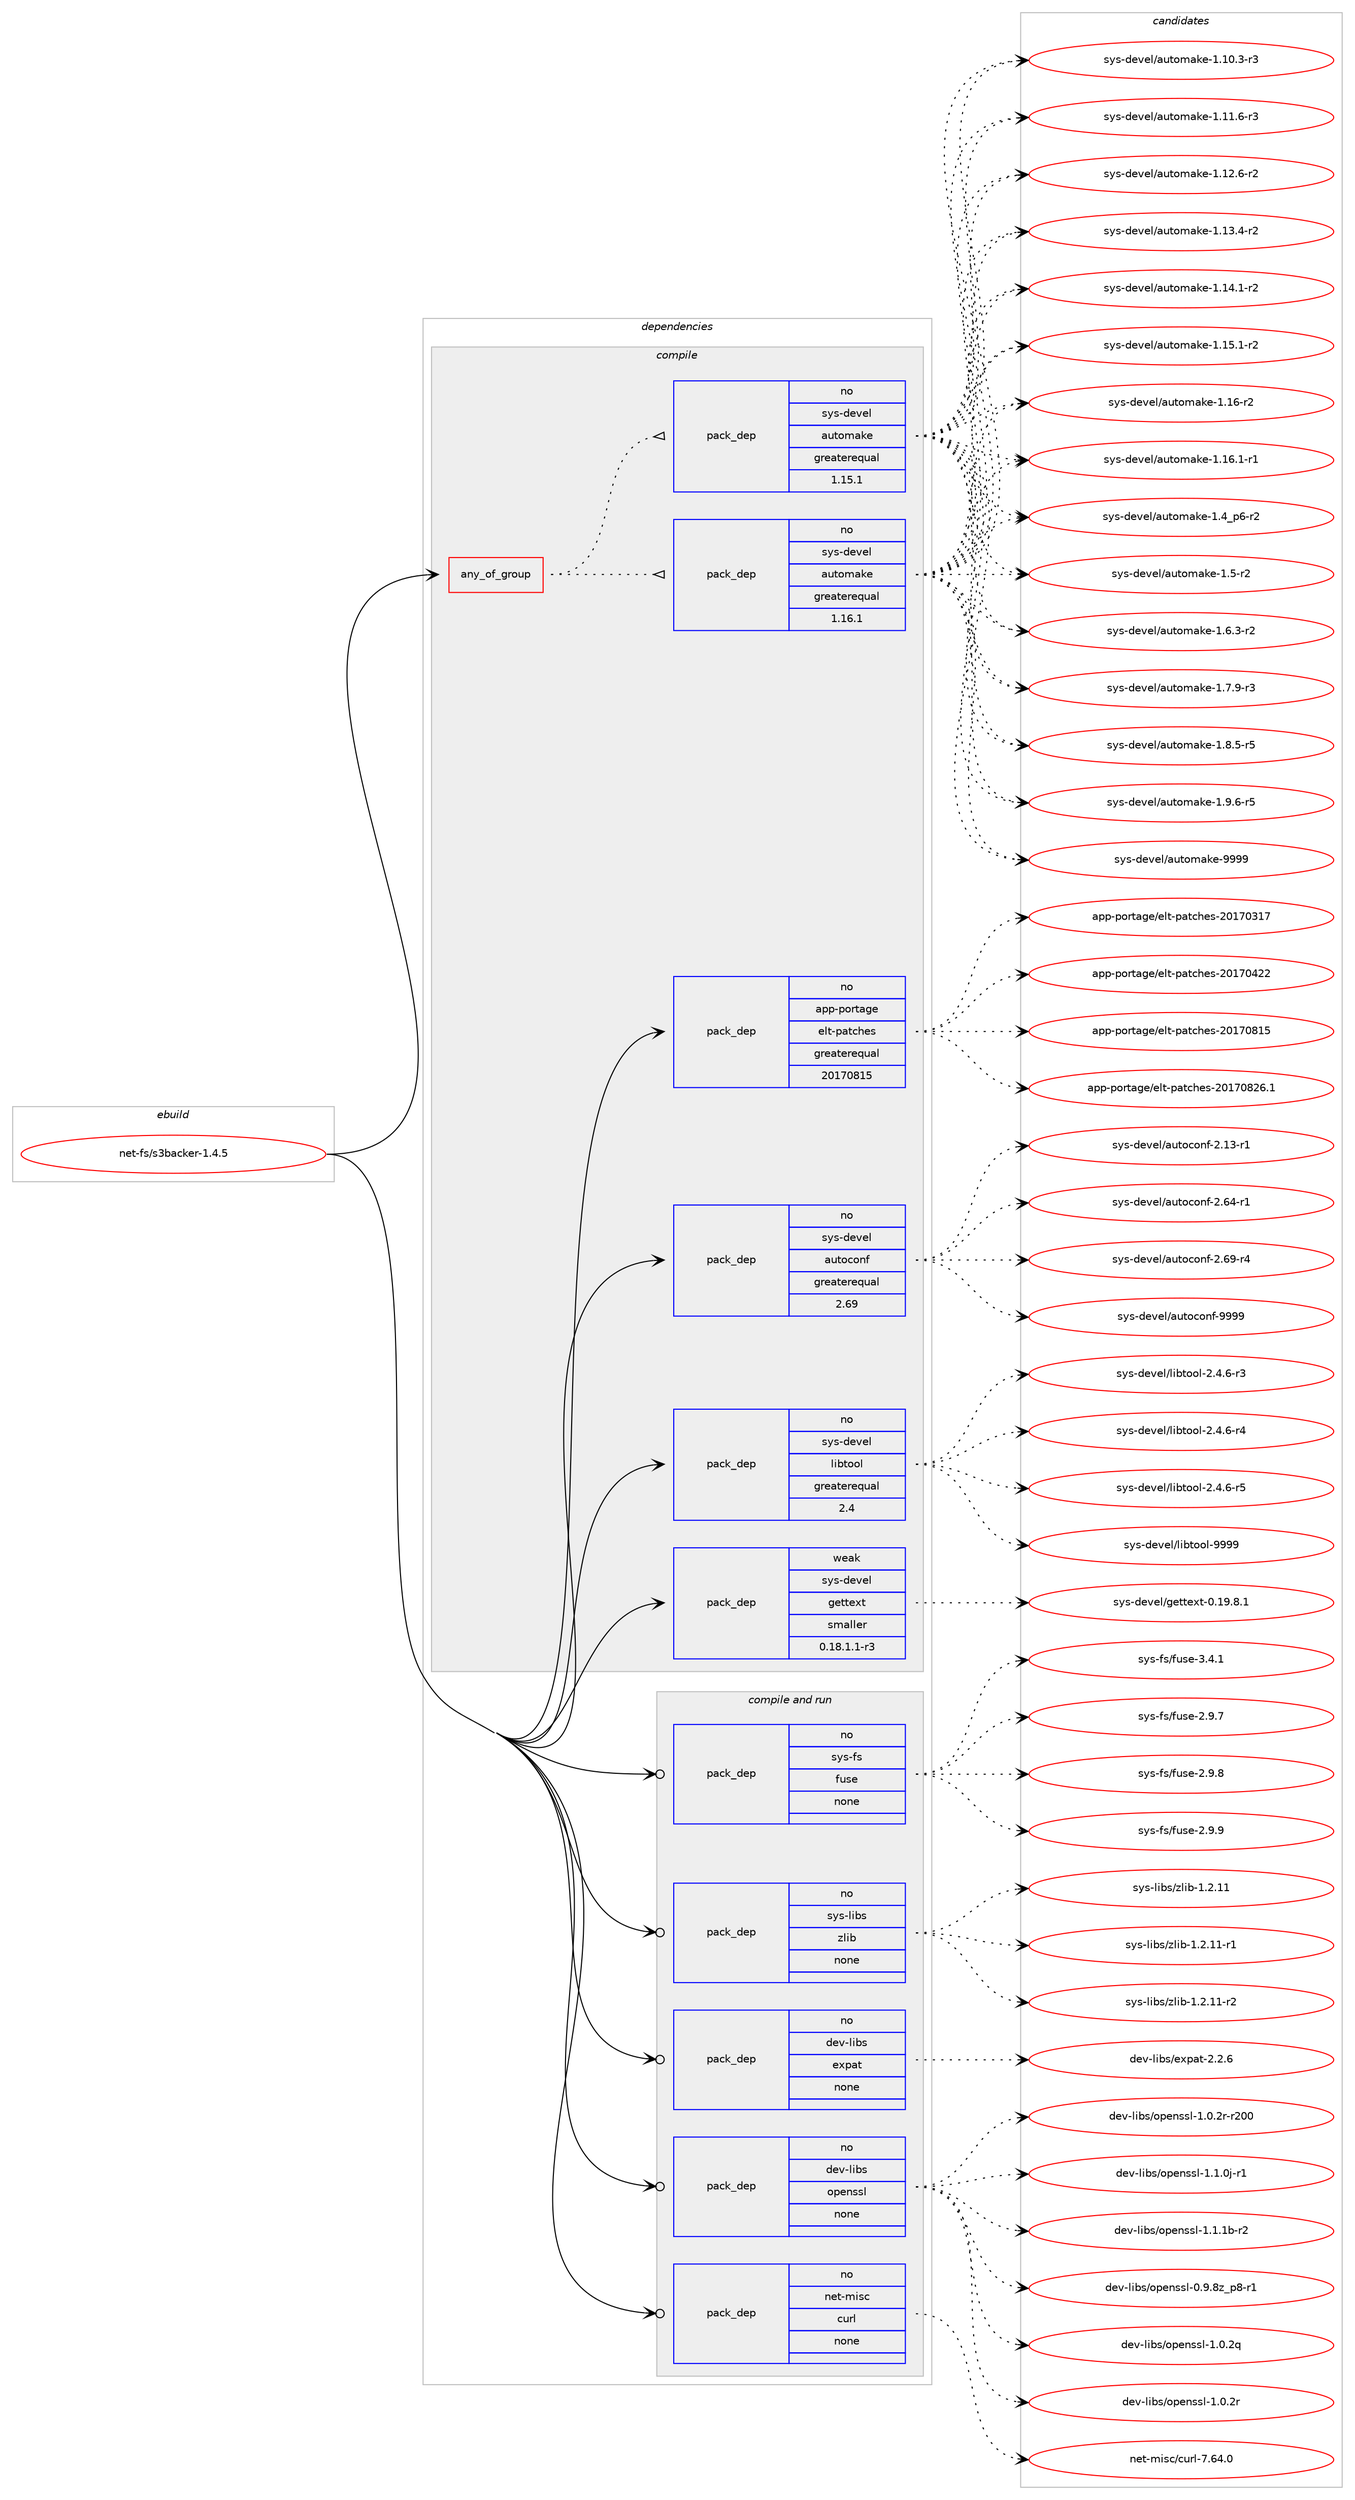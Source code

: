 digraph prolog {

# *************
# Graph options
# *************

newrank=true;
concentrate=true;
compound=true;
graph [rankdir=LR,fontname=Helvetica,fontsize=10,ranksep=1.5];#, ranksep=2.5, nodesep=0.2];
edge  [arrowhead=vee];
node  [fontname=Helvetica,fontsize=10];

# **********
# The ebuild
# **********

subgraph cluster_leftcol {
color=gray;
rank=same;
label=<<i>ebuild</i>>;
id [label="net-fs/s3backer-1.4.5", color=red, width=4, href="../net-fs/s3backer-1.4.5.svg"];
}

# ****************
# The dependencies
# ****************

subgraph cluster_midcol {
color=gray;
label=<<i>dependencies</i>>;
subgraph cluster_compile {
fillcolor="#eeeeee";
style=filled;
label=<<i>compile</i>>;
subgraph any26003 {
dependency1652844 [label=<<TABLE BORDER="0" CELLBORDER="1" CELLSPACING="0" CELLPADDING="4"><TR><TD CELLPADDING="10">any_of_group</TD></TR></TABLE>>, shape=none, color=red];subgraph pack1181600 {
dependency1652845 [label=<<TABLE BORDER="0" CELLBORDER="1" CELLSPACING="0" CELLPADDING="4" WIDTH="220"><TR><TD ROWSPAN="6" CELLPADDING="30">pack_dep</TD></TR><TR><TD WIDTH="110">no</TD></TR><TR><TD>sys-devel</TD></TR><TR><TD>automake</TD></TR><TR><TD>greaterequal</TD></TR><TR><TD>1.16.1</TD></TR></TABLE>>, shape=none, color=blue];
}
dependency1652844:e -> dependency1652845:w [weight=20,style="dotted",arrowhead="oinv"];
subgraph pack1181601 {
dependency1652846 [label=<<TABLE BORDER="0" CELLBORDER="1" CELLSPACING="0" CELLPADDING="4" WIDTH="220"><TR><TD ROWSPAN="6" CELLPADDING="30">pack_dep</TD></TR><TR><TD WIDTH="110">no</TD></TR><TR><TD>sys-devel</TD></TR><TR><TD>automake</TD></TR><TR><TD>greaterequal</TD></TR><TR><TD>1.15.1</TD></TR></TABLE>>, shape=none, color=blue];
}
dependency1652844:e -> dependency1652846:w [weight=20,style="dotted",arrowhead="oinv"];
}
id:e -> dependency1652844:w [weight=20,style="solid",arrowhead="vee"];
subgraph pack1181602 {
dependency1652847 [label=<<TABLE BORDER="0" CELLBORDER="1" CELLSPACING="0" CELLPADDING="4" WIDTH="220"><TR><TD ROWSPAN="6" CELLPADDING="30">pack_dep</TD></TR><TR><TD WIDTH="110">no</TD></TR><TR><TD>app-portage</TD></TR><TR><TD>elt-patches</TD></TR><TR><TD>greaterequal</TD></TR><TR><TD>20170815</TD></TR></TABLE>>, shape=none, color=blue];
}
id:e -> dependency1652847:w [weight=20,style="solid",arrowhead="vee"];
subgraph pack1181603 {
dependency1652848 [label=<<TABLE BORDER="0" CELLBORDER="1" CELLSPACING="0" CELLPADDING="4" WIDTH="220"><TR><TD ROWSPAN="6" CELLPADDING="30">pack_dep</TD></TR><TR><TD WIDTH="110">no</TD></TR><TR><TD>sys-devel</TD></TR><TR><TD>autoconf</TD></TR><TR><TD>greaterequal</TD></TR><TR><TD>2.69</TD></TR></TABLE>>, shape=none, color=blue];
}
id:e -> dependency1652848:w [weight=20,style="solid",arrowhead="vee"];
subgraph pack1181604 {
dependency1652849 [label=<<TABLE BORDER="0" CELLBORDER="1" CELLSPACING="0" CELLPADDING="4" WIDTH="220"><TR><TD ROWSPAN="6" CELLPADDING="30">pack_dep</TD></TR><TR><TD WIDTH="110">no</TD></TR><TR><TD>sys-devel</TD></TR><TR><TD>libtool</TD></TR><TR><TD>greaterequal</TD></TR><TR><TD>2.4</TD></TR></TABLE>>, shape=none, color=blue];
}
id:e -> dependency1652849:w [weight=20,style="solid",arrowhead="vee"];
subgraph pack1181605 {
dependency1652850 [label=<<TABLE BORDER="0" CELLBORDER="1" CELLSPACING="0" CELLPADDING="4" WIDTH="220"><TR><TD ROWSPAN="6" CELLPADDING="30">pack_dep</TD></TR><TR><TD WIDTH="110">weak</TD></TR><TR><TD>sys-devel</TD></TR><TR><TD>gettext</TD></TR><TR><TD>smaller</TD></TR><TR><TD>0.18.1.1-r3</TD></TR></TABLE>>, shape=none, color=blue];
}
id:e -> dependency1652850:w [weight=20,style="solid",arrowhead="vee"];
}
subgraph cluster_compileandrun {
fillcolor="#eeeeee";
style=filled;
label=<<i>compile and run</i>>;
subgraph pack1181606 {
dependency1652851 [label=<<TABLE BORDER="0" CELLBORDER="1" CELLSPACING="0" CELLPADDING="4" WIDTH="220"><TR><TD ROWSPAN="6" CELLPADDING="30">pack_dep</TD></TR><TR><TD WIDTH="110">no</TD></TR><TR><TD>dev-libs</TD></TR><TR><TD>expat</TD></TR><TR><TD>none</TD></TR><TR><TD></TD></TR></TABLE>>, shape=none, color=blue];
}
id:e -> dependency1652851:w [weight=20,style="solid",arrowhead="odotvee"];
subgraph pack1181607 {
dependency1652852 [label=<<TABLE BORDER="0" CELLBORDER="1" CELLSPACING="0" CELLPADDING="4" WIDTH="220"><TR><TD ROWSPAN="6" CELLPADDING="30">pack_dep</TD></TR><TR><TD WIDTH="110">no</TD></TR><TR><TD>dev-libs</TD></TR><TR><TD>openssl</TD></TR><TR><TD>none</TD></TR><TR><TD></TD></TR></TABLE>>, shape=none, color=blue];
}
id:e -> dependency1652852:w [weight=20,style="solid",arrowhead="odotvee"];
subgraph pack1181608 {
dependency1652853 [label=<<TABLE BORDER="0" CELLBORDER="1" CELLSPACING="0" CELLPADDING="4" WIDTH="220"><TR><TD ROWSPAN="6" CELLPADDING="30">pack_dep</TD></TR><TR><TD WIDTH="110">no</TD></TR><TR><TD>net-misc</TD></TR><TR><TD>curl</TD></TR><TR><TD>none</TD></TR><TR><TD></TD></TR></TABLE>>, shape=none, color=blue];
}
id:e -> dependency1652853:w [weight=20,style="solid",arrowhead="odotvee"];
subgraph pack1181609 {
dependency1652854 [label=<<TABLE BORDER="0" CELLBORDER="1" CELLSPACING="0" CELLPADDING="4" WIDTH="220"><TR><TD ROWSPAN="6" CELLPADDING="30">pack_dep</TD></TR><TR><TD WIDTH="110">no</TD></TR><TR><TD>sys-fs</TD></TR><TR><TD>fuse</TD></TR><TR><TD>none</TD></TR><TR><TD></TD></TR></TABLE>>, shape=none, color=blue];
}
id:e -> dependency1652854:w [weight=20,style="solid",arrowhead="odotvee"];
subgraph pack1181610 {
dependency1652855 [label=<<TABLE BORDER="0" CELLBORDER="1" CELLSPACING="0" CELLPADDING="4" WIDTH="220"><TR><TD ROWSPAN="6" CELLPADDING="30">pack_dep</TD></TR><TR><TD WIDTH="110">no</TD></TR><TR><TD>sys-libs</TD></TR><TR><TD>zlib</TD></TR><TR><TD>none</TD></TR><TR><TD></TD></TR></TABLE>>, shape=none, color=blue];
}
id:e -> dependency1652855:w [weight=20,style="solid",arrowhead="odotvee"];
}
subgraph cluster_run {
fillcolor="#eeeeee";
style=filled;
label=<<i>run</i>>;
}
}

# **************
# The candidates
# **************

subgraph cluster_choices {
rank=same;
color=gray;
label=<<i>candidates</i>>;

subgraph choice1181600 {
color=black;
nodesep=1;
choice11512111545100101118101108479711711611110997107101454946494846514511451 [label="sys-devel/automake-1.10.3-r3", color=red, width=4,href="../sys-devel/automake-1.10.3-r3.svg"];
choice11512111545100101118101108479711711611110997107101454946494946544511451 [label="sys-devel/automake-1.11.6-r3", color=red, width=4,href="../sys-devel/automake-1.11.6-r3.svg"];
choice11512111545100101118101108479711711611110997107101454946495046544511450 [label="sys-devel/automake-1.12.6-r2", color=red, width=4,href="../sys-devel/automake-1.12.6-r2.svg"];
choice11512111545100101118101108479711711611110997107101454946495146524511450 [label="sys-devel/automake-1.13.4-r2", color=red, width=4,href="../sys-devel/automake-1.13.4-r2.svg"];
choice11512111545100101118101108479711711611110997107101454946495246494511450 [label="sys-devel/automake-1.14.1-r2", color=red, width=4,href="../sys-devel/automake-1.14.1-r2.svg"];
choice11512111545100101118101108479711711611110997107101454946495346494511450 [label="sys-devel/automake-1.15.1-r2", color=red, width=4,href="../sys-devel/automake-1.15.1-r2.svg"];
choice1151211154510010111810110847971171161111099710710145494649544511450 [label="sys-devel/automake-1.16-r2", color=red, width=4,href="../sys-devel/automake-1.16-r2.svg"];
choice11512111545100101118101108479711711611110997107101454946495446494511449 [label="sys-devel/automake-1.16.1-r1", color=red, width=4,href="../sys-devel/automake-1.16.1-r1.svg"];
choice115121115451001011181011084797117116111109971071014549465295112544511450 [label="sys-devel/automake-1.4_p6-r2", color=red, width=4,href="../sys-devel/automake-1.4_p6-r2.svg"];
choice11512111545100101118101108479711711611110997107101454946534511450 [label="sys-devel/automake-1.5-r2", color=red, width=4,href="../sys-devel/automake-1.5-r2.svg"];
choice115121115451001011181011084797117116111109971071014549465446514511450 [label="sys-devel/automake-1.6.3-r2", color=red, width=4,href="../sys-devel/automake-1.6.3-r2.svg"];
choice115121115451001011181011084797117116111109971071014549465546574511451 [label="sys-devel/automake-1.7.9-r3", color=red, width=4,href="../sys-devel/automake-1.7.9-r3.svg"];
choice115121115451001011181011084797117116111109971071014549465646534511453 [label="sys-devel/automake-1.8.5-r5", color=red, width=4,href="../sys-devel/automake-1.8.5-r5.svg"];
choice115121115451001011181011084797117116111109971071014549465746544511453 [label="sys-devel/automake-1.9.6-r5", color=red, width=4,href="../sys-devel/automake-1.9.6-r5.svg"];
choice115121115451001011181011084797117116111109971071014557575757 [label="sys-devel/automake-9999", color=red, width=4,href="../sys-devel/automake-9999.svg"];
dependency1652845:e -> choice11512111545100101118101108479711711611110997107101454946494846514511451:w [style=dotted,weight="100"];
dependency1652845:e -> choice11512111545100101118101108479711711611110997107101454946494946544511451:w [style=dotted,weight="100"];
dependency1652845:e -> choice11512111545100101118101108479711711611110997107101454946495046544511450:w [style=dotted,weight="100"];
dependency1652845:e -> choice11512111545100101118101108479711711611110997107101454946495146524511450:w [style=dotted,weight="100"];
dependency1652845:e -> choice11512111545100101118101108479711711611110997107101454946495246494511450:w [style=dotted,weight="100"];
dependency1652845:e -> choice11512111545100101118101108479711711611110997107101454946495346494511450:w [style=dotted,weight="100"];
dependency1652845:e -> choice1151211154510010111810110847971171161111099710710145494649544511450:w [style=dotted,weight="100"];
dependency1652845:e -> choice11512111545100101118101108479711711611110997107101454946495446494511449:w [style=dotted,weight="100"];
dependency1652845:e -> choice115121115451001011181011084797117116111109971071014549465295112544511450:w [style=dotted,weight="100"];
dependency1652845:e -> choice11512111545100101118101108479711711611110997107101454946534511450:w [style=dotted,weight="100"];
dependency1652845:e -> choice115121115451001011181011084797117116111109971071014549465446514511450:w [style=dotted,weight="100"];
dependency1652845:e -> choice115121115451001011181011084797117116111109971071014549465546574511451:w [style=dotted,weight="100"];
dependency1652845:e -> choice115121115451001011181011084797117116111109971071014549465646534511453:w [style=dotted,weight="100"];
dependency1652845:e -> choice115121115451001011181011084797117116111109971071014549465746544511453:w [style=dotted,weight="100"];
dependency1652845:e -> choice115121115451001011181011084797117116111109971071014557575757:w [style=dotted,weight="100"];
}
subgraph choice1181601 {
color=black;
nodesep=1;
choice11512111545100101118101108479711711611110997107101454946494846514511451 [label="sys-devel/automake-1.10.3-r3", color=red, width=4,href="../sys-devel/automake-1.10.3-r3.svg"];
choice11512111545100101118101108479711711611110997107101454946494946544511451 [label="sys-devel/automake-1.11.6-r3", color=red, width=4,href="../sys-devel/automake-1.11.6-r3.svg"];
choice11512111545100101118101108479711711611110997107101454946495046544511450 [label="sys-devel/automake-1.12.6-r2", color=red, width=4,href="../sys-devel/automake-1.12.6-r2.svg"];
choice11512111545100101118101108479711711611110997107101454946495146524511450 [label="sys-devel/automake-1.13.4-r2", color=red, width=4,href="../sys-devel/automake-1.13.4-r2.svg"];
choice11512111545100101118101108479711711611110997107101454946495246494511450 [label="sys-devel/automake-1.14.1-r2", color=red, width=4,href="../sys-devel/automake-1.14.1-r2.svg"];
choice11512111545100101118101108479711711611110997107101454946495346494511450 [label="sys-devel/automake-1.15.1-r2", color=red, width=4,href="../sys-devel/automake-1.15.1-r2.svg"];
choice1151211154510010111810110847971171161111099710710145494649544511450 [label="sys-devel/automake-1.16-r2", color=red, width=4,href="../sys-devel/automake-1.16-r2.svg"];
choice11512111545100101118101108479711711611110997107101454946495446494511449 [label="sys-devel/automake-1.16.1-r1", color=red, width=4,href="../sys-devel/automake-1.16.1-r1.svg"];
choice115121115451001011181011084797117116111109971071014549465295112544511450 [label="sys-devel/automake-1.4_p6-r2", color=red, width=4,href="../sys-devel/automake-1.4_p6-r2.svg"];
choice11512111545100101118101108479711711611110997107101454946534511450 [label="sys-devel/automake-1.5-r2", color=red, width=4,href="../sys-devel/automake-1.5-r2.svg"];
choice115121115451001011181011084797117116111109971071014549465446514511450 [label="sys-devel/automake-1.6.3-r2", color=red, width=4,href="../sys-devel/automake-1.6.3-r2.svg"];
choice115121115451001011181011084797117116111109971071014549465546574511451 [label="sys-devel/automake-1.7.9-r3", color=red, width=4,href="../sys-devel/automake-1.7.9-r3.svg"];
choice115121115451001011181011084797117116111109971071014549465646534511453 [label="sys-devel/automake-1.8.5-r5", color=red, width=4,href="../sys-devel/automake-1.8.5-r5.svg"];
choice115121115451001011181011084797117116111109971071014549465746544511453 [label="sys-devel/automake-1.9.6-r5", color=red, width=4,href="../sys-devel/automake-1.9.6-r5.svg"];
choice115121115451001011181011084797117116111109971071014557575757 [label="sys-devel/automake-9999", color=red, width=4,href="../sys-devel/automake-9999.svg"];
dependency1652846:e -> choice11512111545100101118101108479711711611110997107101454946494846514511451:w [style=dotted,weight="100"];
dependency1652846:e -> choice11512111545100101118101108479711711611110997107101454946494946544511451:w [style=dotted,weight="100"];
dependency1652846:e -> choice11512111545100101118101108479711711611110997107101454946495046544511450:w [style=dotted,weight="100"];
dependency1652846:e -> choice11512111545100101118101108479711711611110997107101454946495146524511450:w [style=dotted,weight="100"];
dependency1652846:e -> choice11512111545100101118101108479711711611110997107101454946495246494511450:w [style=dotted,weight="100"];
dependency1652846:e -> choice11512111545100101118101108479711711611110997107101454946495346494511450:w [style=dotted,weight="100"];
dependency1652846:e -> choice1151211154510010111810110847971171161111099710710145494649544511450:w [style=dotted,weight="100"];
dependency1652846:e -> choice11512111545100101118101108479711711611110997107101454946495446494511449:w [style=dotted,weight="100"];
dependency1652846:e -> choice115121115451001011181011084797117116111109971071014549465295112544511450:w [style=dotted,weight="100"];
dependency1652846:e -> choice11512111545100101118101108479711711611110997107101454946534511450:w [style=dotted,weight="100"];
dependency1652846:e -> choice115121115451001011181011084797117116111109971071014549465446514511450:w [style=dotted,weight="100"];
dependency1652846:e -> choice115121115451001011181011084797117116111109971071014549465546574511451:w [style=dotted,weight="100"];
dependency1652846:e -> choice115121115451001011181011084797117116111109971071014549465646534511453:w [style=dotted,weight="100"];
dependency1652846:e -> choice115121115451001011181011084797117116111109971071014549465746544511453:w [style=dotted,weight="100"];
dependency1652846:e -> choice115121115451001011181011084797117116111109971071014557575757:w [style=dotted,weight="100"];
}
subgraph choice1181602 {
color=black;
nodesep=1;
choice97112112451121111141169710310147101108116451129711699104101115455048495548514955 [label="app-portage/elt-patches-20170317", color=red, width=4,href="../app-portage/elt-patches-20170317.svg"];
choice97112112451121111141169710310147101108116451129711699104101115455048495548525050 [label="app-portage/elt-patches-20170422", color=red, width=4,href="../app-portage/elt-patches-20170422.svg"];
choice97112112451121111141169710310147101108116451129711699104101115455048495548564953 [label="app-portage/elt-patches-20170815", color=red, width=4,href="../app-portage/elt-patches-20170815.svg"];
choice971121124511211111411697103101471011081164511297116991041011154550484955485650544649 [label="app-portage/elt-patches-20170826.1", color=red, width=4,href="../app-portage/elt-patches-20170826.1.svg"];
dependency1652847:e -> choice97112112451121111141169710310147101108116451129711699104101115455048495548514955:w [style=dotted,weight="100"];
dependency1652847:e -> choice97112112451121111141169710310147101108116451129711699104101115455048495548525050:w [style=dotted,weight="100"];
dependency1652847:e -> choice97112112451121111141169710310147101108116451129711699104101115455048495548564953:w [style=dotted,weight="100"];
dependency1652847:e -> choice971121124511211111411697103101471011081164511297116991041011154550484955485650544649:w [style=dotted,weight="100"];
}
subgraph choice1181603 {
color=black;
nodesep=1;
choice1151211154510010111810110847971171161119911111010245504649514511449 [label="sys-devel/autoconf-2.13-r1", color=red, width=4,href="../sys-devel/autoconf-2.13-r1.svg"];
choice1151211154510010111810110847971171161119911111010245504654524511449 [label="sys-devel/autoconf-2.64-r1", color=red, width=4,href="../sys-devel/autoconf-2.64-r1.svg"];
choice1151211154510010111810110847971171161119911111010245504654574511452 [label="sys-devel/autoconf-2.69-r4", color=red, width=4,href="../sys-devel/autoconf-2.69-r4.svg"];
choice115121115451001011181011084797117116111991111101024557575757 [label="sys-devel/autoconf-9999", color=red, width=4,href="../sys-devel/autoconf-9999.svg"];
dependency1652848:e -> choice1151211154510010111810110847971171161119911111010245504649514511449:w [style=dotted,weight="100"];
dependency1652848:e -> choice1151211154510010111810110847971171161119911111010245504654524511449:w [style=dotted,weight="100"];
dependency1652848:e -> choice1151211154510010111810110847971171161119911111010245504654574511452:w [style=dotted,weight="100"];
dependency1652848:e -> choice115121115451001011181011084797117116111991111101024557575757:w [style=dotted,weight="100"];
}
subgraph choice1181604 {
color=black;
nodesep=1;
choice1151211154510010111810110847108105981161111111084550465246544511451 [label="sys-devel/libtool-2.4.6-r3", color=red, width=4,href="../sys-devel/libtool-2.4.6-r3.svg"];
choice1151211154510010111810110847108105981161111111084550465246544511452 [label="sys-devel/libtool-2.4.6-r4", color=red, width=4,href="../sys-devel/libtool-2.4.6-r4.svg"];
choice1151211154510010111810110847108105981161111111084550465246544511453 [label="sys-devel/libtool-2.4.6-r5", color=red, width=4,href="../sys-devel/libtool-2.4.6-r5.svg"];
choice1151211154510010111810110847108105981161111111084557575757 [label="sys-devel/libtool-9999", color=red, width=4,href="../sys-devel/libtool-9999.svg"];
dependency1652849:e -> choice1151211154510010111810110847108105981161111111084550465246544511451:w [style=dotted,weight="100"];
dependency1652849:e -> choice1151211154510010111810110847108105981161111111084550465246544511452:w [style=dotted,weight="100"];
dependency1652849:e -> choice1151211154510010111810110847108105981161111111084550465246544511453:w [style=dotted,weight="100"];
dependency1652849:e -> choice1151211154510010111810110847108105981161111111084557575757:w [style=dotted,weight="100"];
}
subgraph choice1181605 {
color=black;
nodesep=1;
choice1151211154510010111810110847103101116116101120116454846495746564649 [label="sys-devel/gettext-0.19.8.1", color=red, width=4,href="../sys-devel/gettext-0.19.8.1.svg"];
dependency1652850:e -> choice1151211154510010111810110847103101116116101120116454846495746564649:w [style=dotted,weight="100"];
}
subgraph choice1181606 {
color=black;
nodesep=1;
choice10010111845108105981154710112011297116455046504654 [label="dev-libs/expat-2.2.6", color=red, width=4,href="../dev-libs/expat-2.2.6.svg"];
dependency1652851:e -> choice10010111845108105981154710112011297116455046504654:w [style=dotted,weight="100"];
}
subgraph choice1181607 {
color=black;
nodesep=1;
choice10010111845108105981154711111210111011511510845484657465612295112564511449 [label="dev-libs/openssl-0.9.8z_p8-r1", color=red, width=4,href="../dev-libs/openssl-0.9.8z_p8-r1.svg"];
choice100101118451081059811547111112101110115115108454946484650113 [label="dev-libs/openssl-1.0.2q", color=red, width=4,href="../dev-libs/openssl-1.0.2q.svg"];
choice100101118451081059811547111112101110115115108454946484650114 [label="dev-libs/openssl-1.0.2r", color=red, width=4,href="../dev-libs/openssl-1.0.2r.svg"];
choice10010111845108105981154711111210111011511510845494648465011445114504848 [label="dev-libs/openssl-1.0.2r-r200", color=red, width=4,href="../dev-libs/openssl-1.0.2r-r200.svg"];
choice1001011184510810598115471111121011101151151084549464946481064511449 [label="dev-libs/openssl-1.1.0j-r1", color=red, width=4,href="../dev-libs/openssl-1.1.0j-r1.svg"];
choice100101118451081059811547111112101110115115108454946494649984511450 [label="dev-libs/openssl-1.1.1b-r2", color=red, width=4,href="../dev-libs/openssl-1.1.1b-r2.svg"];
dependency1652852:e -> choice10010111845108105981154711111210111011511510845484657465612295112564511449:w [style=dotted,weight="100"];
dependency1652852:e -> choice100101118451081059811547111112101110115115108454946484650113:w [style=dotted,weight="100"];
dependency1652852:e -> choice100101118451081059811547111112101110115115108454946484650114:w [style=dotted,weight="100"];
dependency1652852:e -> choice10010111845108105981154711111210111011511510845494648465011445114504848:w [style=dotted,weight="100"];
dependency1652852:e -> choice1001011184510810598115471111121011101151151084549464946481064511449:w [style=dotted,weight="100"];
dependency1652852:e -> choice100101118451081059811547111112101110115115108454946494649984511450:w [style=dotted,weight="100"];
}
subgraph choice1181608 {
color=black;
nodesep=1;
choice1101011164510910511599479911711410845554654524648 [label="net-misc/curl-7.64.0", color=red, width=4,href="../net-misc/curl-7.64.0.svg"];
dependency1652853:e -> choice1101011164510910511599479911711410845554654524648:w [style=dotted,weight="100"];
}
subgraph choice1181609 {
color=black;
nodesep=1;
choice1151211154510211547102117115101455046574655 [label="sys-fs/fuse-2.9.7", color=red, width=4,href="../sys-fs/fuse-2.9.7.svg"];
choice1151211154510211547102117115101455046574656 [label="sys-fs/fuse-2.9.8", color=red, width=4,href="../sys-fs/fuse-2.9.8.svg"];
choice1151211154510211547102117115101455046574657 [label="sys-fs/fuse-2.9.9", color=red, width=4,href="../sys-fs/fuse-2.9.9.svg"];
choice1151211154510211547102117115101455146524649 [label="sys-fs/fuse-3.4.1", color=red, width=4,href="../sys-fs/fuse-3.4.1.svg"];
dependency1652854:e -> choice1151211154510211547102117115101455046574655:w [style=dotted,weight="100"];
dependency1652854:e -> choice1151211154510211547102117115101455046574656:w [style=dotted,weight="100"];
dependency1652854:e -> choice1151211154510211547102117115101455046574657:w [style=dotted,weight="100"];
dependency1652854:e -> choice1151211154510211547102117115101455146524649:w [style=dotted,weight="100"];
}
subgraph choice1181610 {
color=black;
nodesep=1;
choice1151211154510810598115471221081059845494650464949 [label="sys-libs/zlib-1.2.11", color=red, width=4,href="../sys-libs/zlib-1.2.11.svg"];
choice11512111545108105981154712210810598454946504649494511449 [label="sys-libs/zlib-1.2.11-r1", color=red, width=4,href="../sys-libs/zlib-1.2.11-r1.svg"];
choice11512111545108105981154712210810598454946504649494511450 [label="sys-libs/zlib-1.2.11-r2", color=red, width=4,href="../sys-libs/zlib-1.2.11-r2.svg"];
dependency1652855:e -> choice1151211154510810598115471221081059845494650464949:w [style=dotted,weight="100"];
dependency1652855:e -> choice11512111545108105981154712210810598454946504649494511449:w [style=dotted,weight="100"];
dependency1652855:e -> choice11512111545108105981154712210810598454946504649494511450:w [style=dotted,weight="100"];
}
}

}
